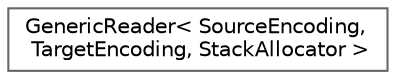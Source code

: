 digraph "Graphical Class Hierarchy"
{
 // LATEX_PDF_SIZE
  bgcolor="transparent";
  edge [fontname=Helvetica,fontsize=10,labelfontname=Helvetica,labelfontsize=10];
  node [fontname=Helvetica,fontsize=10,shape=box,height=0.2,width=0.4];
  rankdir="LR";
  Node0 [id="Node000000",label="GenericReader\< SourceEncoding,\l TargetEncoding, StackAllocator \>",height=0.2,width=0.4,color="grey40", fillcolor="white", style="filled",URL="$class_generic_reader.html",tooltip="SAX-style JSON parser. Use Reader for UTF8 encoding and default allocator."];
}
